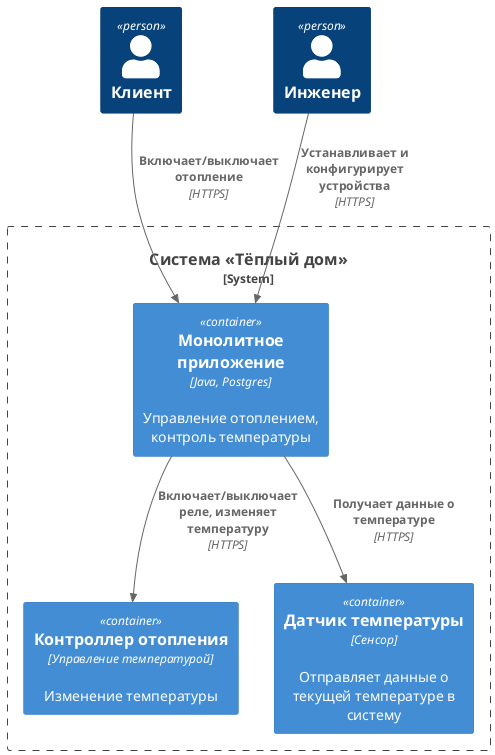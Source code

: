 @startuml
!include <C4/C4_Container>

Person(client, "Клиент")
Person(engineer, "Инженер")

System_Boundary(c1, "Система «Тёплый дом»") {
    Container(web_app, "Монолитное приложение", "Java, Postgres", "Управление отоплением, контроль температуры")
    Container(tmpdevice, "Контроллер отопления", "Управление температурой", "Изменение температуры")
    Container(sensor, "Датчик температуры", "Сенсор", "Отправляет данные о текущей температуре в систему")
}

Rel(client, web_app, "Включает/выключает отопление", "HTTPS")
Rel(engineer, web_app, "Устанавливает и конфигурирует устройства", "HTTPS")
Rel(web_app, tmpdevice, "Включает/выключает реле, изменяет температуру", "HTTPS")
Rel(web_app, sensor, "Получает данные о температуре", "HTTPS")
@enduml
